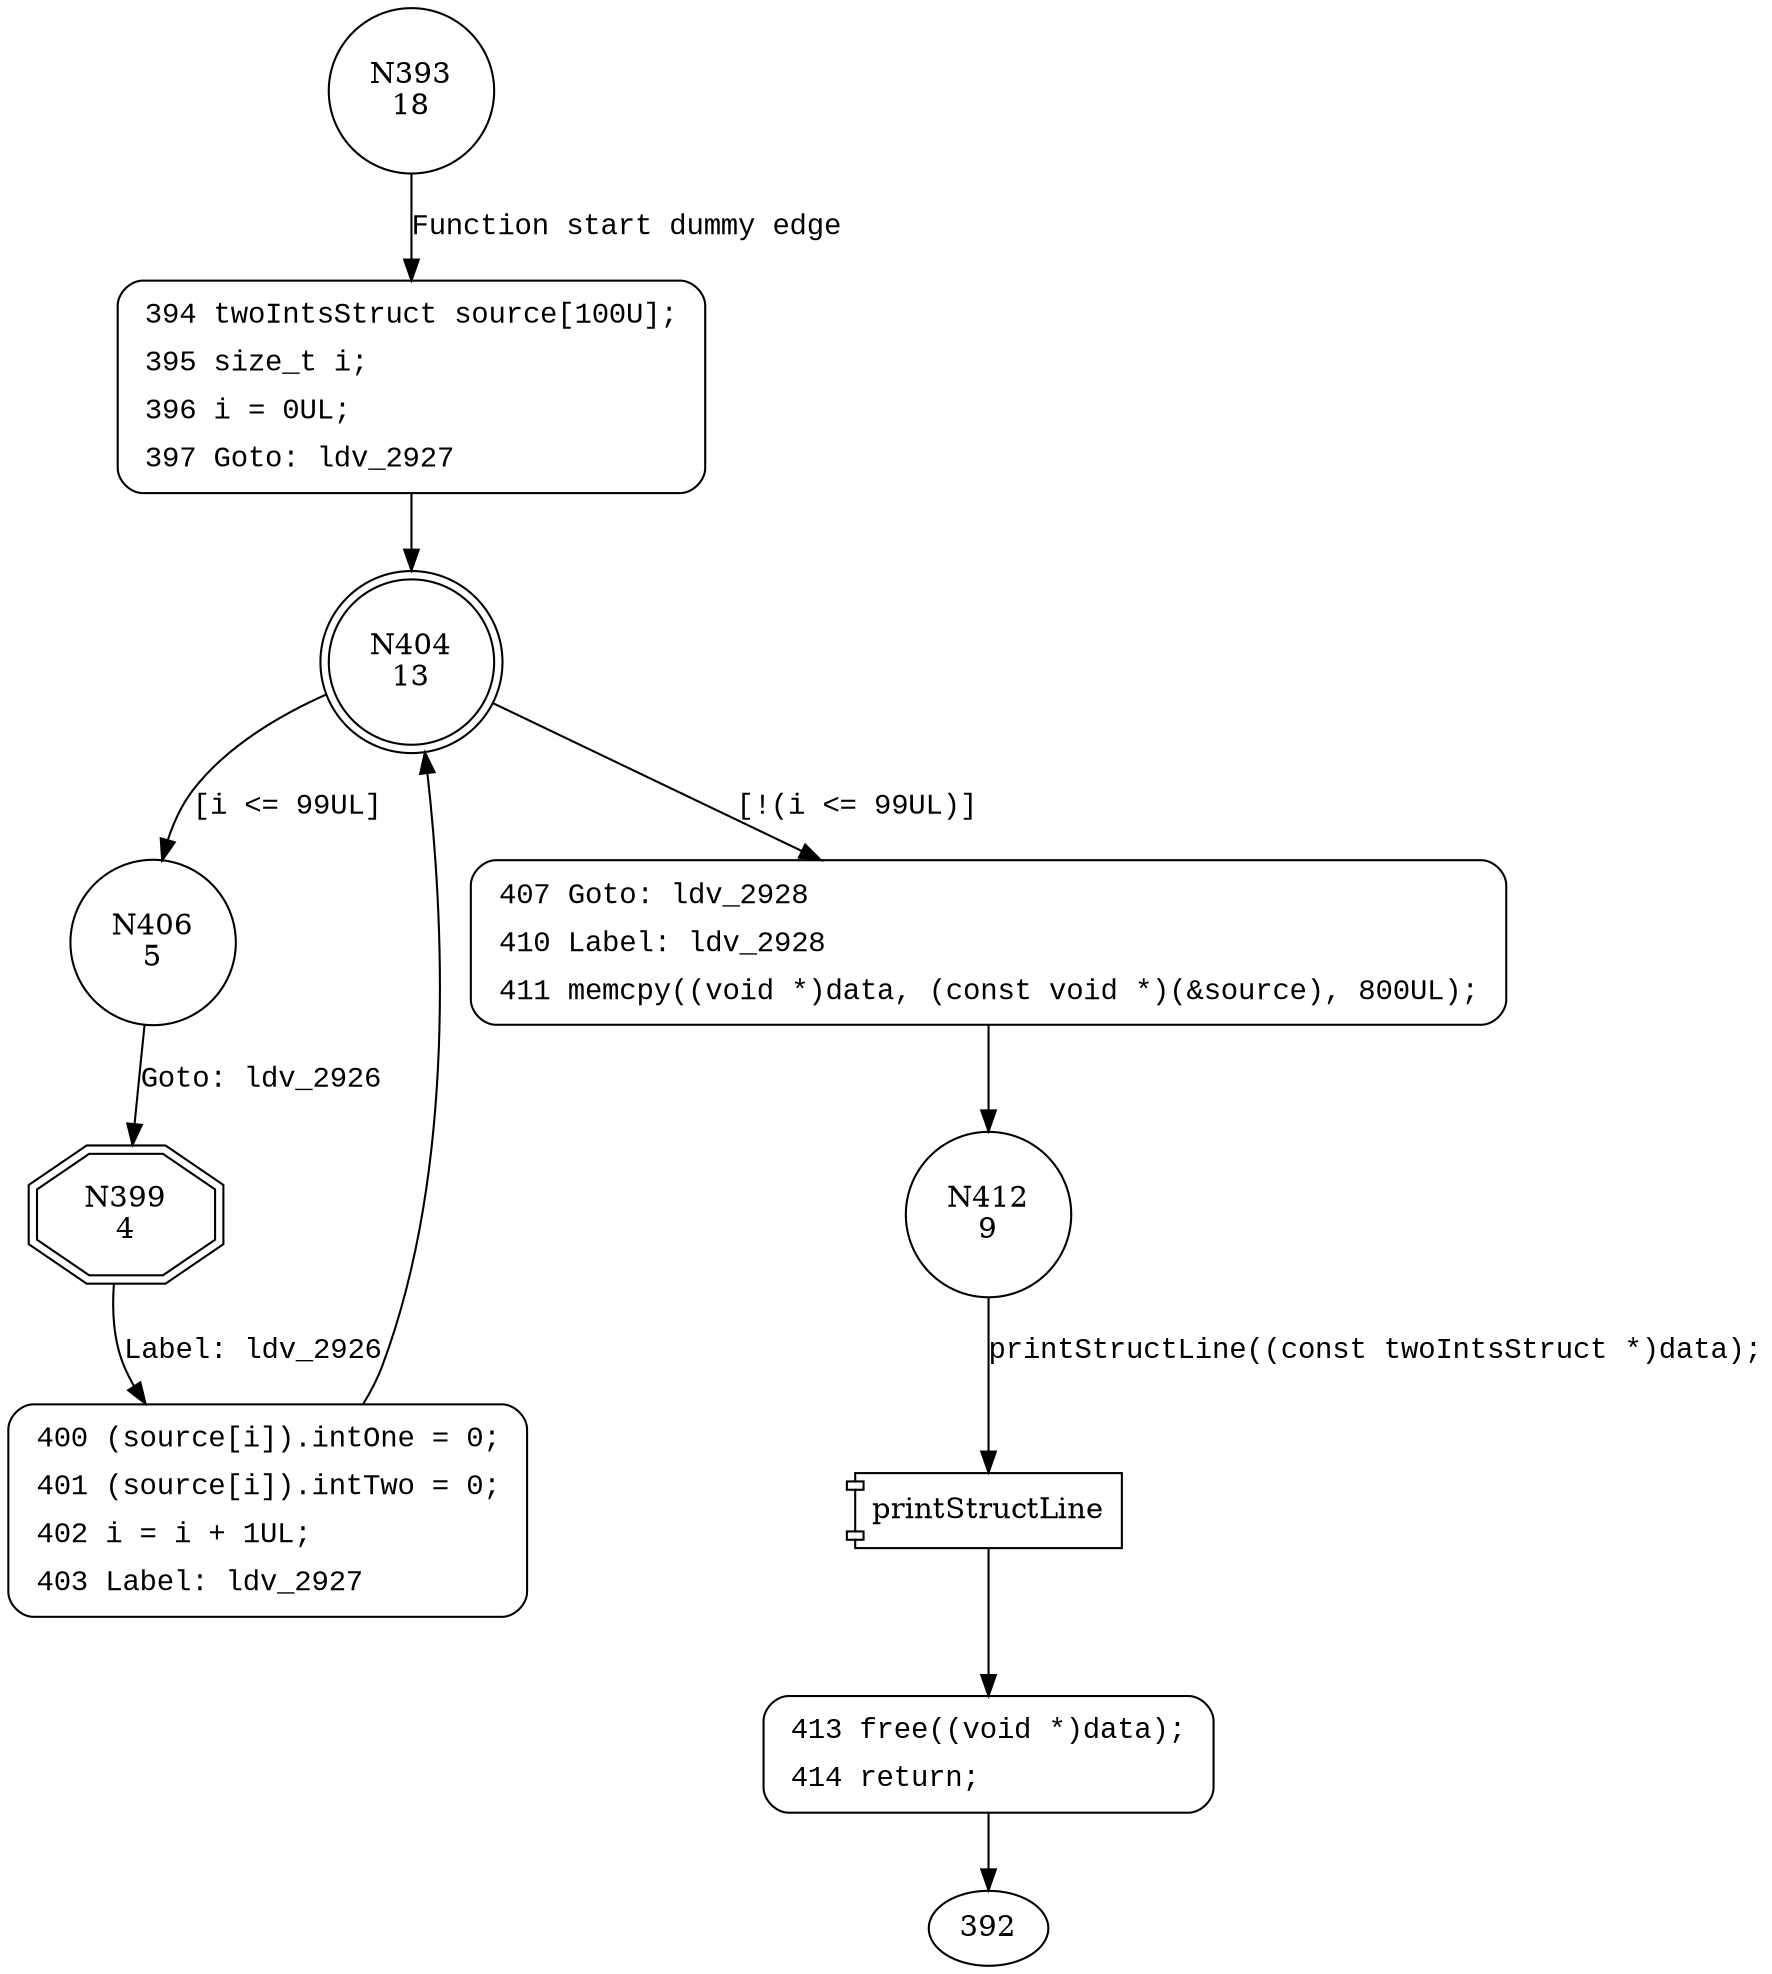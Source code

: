 digraph CWE122_Heap_Based_Buffer_Overflow__c_CWE805_struct_memcpy_54e_badSink {
393 [shape="circle" label="N393\n18"]
394 [shape="circle" label="N394\n17"]
404 [shape="doublecircle" label="N404\n13"]
406 [shape="circle" label="N406\n5"]
407 [shape="circle" label="N407\n12"]
412 [shape="circle" label="N412\n9"]
413 [shape="circle" label="N413\n8"]
399 [shape="doubleoctagon" label="N399\n4"]
400 [shape="circle" label="N400\n3"]
394 [style="filled,bold" penwidth="1" fillcolor="white" fontname="Courier New" shape="Mrecord" label=<<table border="0" cellborder="0" cellpadding="3" bgcolor="white"><tr><td align="right">394</td><td align="left">twoIntsStruct source[100U];</td></tr><tr><td align="right">395</td><td align="left">size_t i;</td></tr><tr><td align="right">396</td><td align="left">i = 0UL;</td></tr><tr><td align="right">397</td><td align="left">Goto: ldv_2927</td></tr></table>>]
394 -> 404[label=""]
407 [style="filled,bold" penwidth="1" fillcolor="white" fontname="Courier New" shape="Mrecord" label=<<table border="0" cellborder="0" cellpadding="3" bgcolor="white"><tr><td align="right">407</td><td align="left">Goto: ldv_2928</td></tr><tr><td align="right">410</td><td align="left">Label: ldv_2928</td></tr><tr><td align="right">411</td><td align="left">memcpy((void *)data, (const void *)(&amp;source), 800UL);</td></tr></table>>]
407 -> 412[label=""]
413 [style="filled,bold" penwidth="1" fillcolor="white" fontname="Courier New" shape="Mrecord" label=<<table border="0" cellborder="0" cellpadding="3" bgcolor="white"><tr><td align="right">413</td><td align="left">free((void *)data);</td></tr><tr><td align="right">414</td><td align="left">return;</td></tr></table>>]
413 -> 392[label=""]
400 [style="filled,bold" penwidth="1" fillcolor="white" fontname="Courier New" shape="Mrecord" label=<<table border="0" cellborder="0" cellpadding="3" bgcolor="white"><tr><td align="right">400</td><td align="left">(source[i]).intOne = 0;</td></tr><tr><td align="right">401</td><td align="left">(source[i]).intTwo = 0;</td></tr><tr><td align="right">402</td><td align="left">i = i + 1UL;</td></tr><tr><td align="right">403</td><td align="left">Label: ldv_2927</td></tr></table>>]
400 -> 404[label=""]
393 -> 394 [label="Function start dummy edge" fontname="Courier New"]
404 -> 406 [label="[i <= 99UL]" fontname="Courier New"]
404 -> 407 [label="[!(i <= 99UL)]" fontname="Courier New"]
100022 [shape="component" label="printStructLine"]
412 -> 100022 [label="printStructLine((const twoIntsStruct *)data);" fontname="Courier New"]
100022 -> 413 [label="" fontname="Courier New"]
406 -> 399 [label="Goto: ldv_2926" fontname="Courier New"]
399 -> 400 [label="Label: ldv_2926" fontname="Courier New"]
}